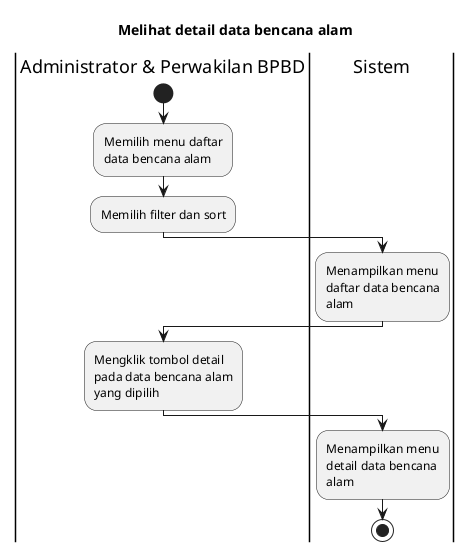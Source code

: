 @startuml UC-MGDISASTER-006 - Melihat detail data bencana alam
skinparam wrapWidth 140

title Melihat detail data bencana alam

|Administrator & Perwakilan BPBD|
start
:Memilih menu daftar data bencana alam;
:Memilih filter dan sort;

|Sistem|
:Menampilkan menu daftar data bencana alam;

|Administrator & Perwakilan BPBD|
:Mengklik tombol detail pada data bencana alam yang dipilih;

|Sistem|
:Menampilkan menu detail data bencana alam;

stop

@enduml
